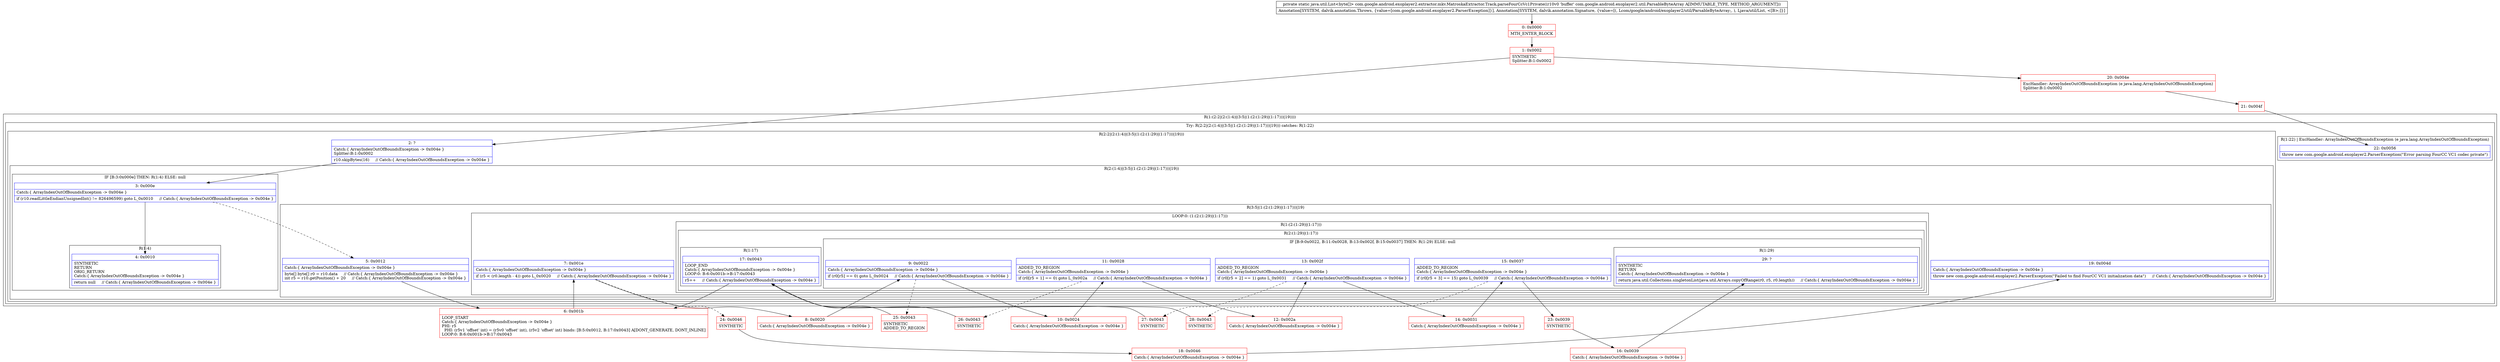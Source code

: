 digraph "CFG forcom.google.android.exoplayer2.extractor.mkv.MatroskaExtractor.Track.parseFourCcVc1Private(Lcom\/google\/android\/exoplayer2\/util\/ParsableByteArray;)Ljava\/util\/List;" {
subgraph cluster_Region_1624627940 {
label = "R(1:(2:2|(2:(1:4)|(3:5|(1:(2:(1:29)|(1:17)))|19))))";
node [shape=record,color=blue];
subgraph cluster_TryCatchRegion_1036518521 {
label = "Try: R(2:2|(2:(1:4)|(3:5|(1:(2:(1:29)|(1:17)))|19))) catches: R(1:22)";
node [shape=record,color=blue];
subgraph cluster_Region_327050117 {
label = "R(2:2|(2:(1:4)|(3:5|(1:(2:(1:29)|(1:17)))|19)))";
node [shape=record,color=blue];
Node_2 [shape=record,label="{2\:\ ?|Catch:\{ ArrayIndexOutOfBoundsException \-\> 0x004e \}\lSplitter:B:1:0x0002\l|r10.skipBytes(16)     \/\/ Catch:\{ ArrayIndexOutOfBoundsException \-\> 0x004e \}\l}"];
subgraph cluster_Region_980218919 {
label = "R(2:(1:4)|(3:5|(1:(2:(1:29)|(1:17)))|19))";
node [shape=record,color=blue];
subgraph cluster_IfRegion_1956645748 {
label = "IF [B:3:0x000e] THEN: R(1:4) ELSE: null";
node [shape=record,color=blue];
Node_3 [shape=record,label="{3\:\ 0x000e|Catch:\{ ArrayIndexOutOfBoundsException \-\> 0x004e \}\l|if (r10.readLittleEndianUnsignedInt() != 826496599) goto L_0x0010     \/\/ Catch:\{ ArrayIndexOutOfBoundsException \-\> 0x004e \}\l}"];
subgraph cluster_Region_154546773 {
label = "R(1:4)";
node [shape=record,color=blue];
Node_4 [shape=record,label="{4\:\ 0x0010|SYNTHETIC\lRETURN\lORIG_RETURN\lCatch:\{ ArrayIndexOutOfBoundsException \-\> 0x004e \}\l|return null     \/\/ Catch:\{ ArrayIndexOutOfBoundsException \-\> 0x004e \}\l}"];
}
}
subgraph cluster_Region_1964968881 {
label = "R(3:5|(1:(2:(1:29)|(1:17)))|19)";
node [shape=record,color=blue];
Node_5 [shape=record,label="{5\:\ 0x0012|Catch:\{ ArrayIndexOutOfBoundsException \-\> 0x004e \}\l|byte[] byte[] r0 = r10.data     \/\/ Catch:\{ ArrayIndexOutOfBoundsException \-\> 0x004e \}\lint r5 = r10.getPosition() + 20     \/\/ Catch:\{ ArrayIndexOutOfBoundsException \-\> 0x004e \}\l}"];
subgraph cluster_LoopRegion_712281596 {
label = "LOOP:0: (1:(2:(1:29)|(1:17)))";
node [shape=record,color=blue];
Node_7 [shape=record,label="{7\:\ 0x001e|Catch:\{ ArrayIndexOutOfBoundsException \-\> 0x004e \}\l|if (r5 \< (r0.length \- 4)) goto L_0x0020     \/\/ Catch:\{ ArrayIndexOutOfBoundsException \-\> 0x004e \}\l}"];
subgraph cluster_Region_1773406909 {
label = "R(1:(2:(1:29)|(1:17)))";
node [shape=record,color=blue];
subgraph cluster_Region_874776160 {
label = "R(2:(1:29)|(1:17))";
node [shape=record,color=blue];
subgraph cluster_IfRegion_1367561652 {
label = "IF [B:9:0x0022, B:11:0x0028, B:13:0x002f, B:15:0x0037] THEN: R(1:29) ELSE: null";
node [shape=record,color=blue];
Node_9 [shape=record,label="{9\:\ 0x0022|Catch:\{ ArrayIndexOutOfBoundsException \-\> 0x004e \}\l|if (r0[r5] == 0) goto L_0x0024     \/\/ Catch:\{ ArrayIndexOutOfBoundsException \-\> 0x004e \}\l}"];
Node_11 [shape=record,label="{11\:\ 0x0028|ADDED_TO_REGION\lCatch:\{ ArrayIndexOutOfBoundsException \-\> 0x004e \}\l|if (r0[r5 + 1] == 0) goto L_0x002a     \/\/ Catch:\{ ArrayIndexOutOfBoundsException \-\> 0x004e \}\l}"];
Node_13 [shape=record,label="{13\:\ 0x002f|ADDED_TO_REGION\lCatch:\{ ArrayIndexOutOfBoundsException \-\> 0x004e \}\l|if (r0[r5 + 2] == 1) goto L_0x0031     \/\/ Catch:\{ ArrayIndexOutOfBoundsException \-\> 0x004e \}\l}"];
Node_15 [shape=record,label="{15\:\ 0x0037|ADDED_TO_REGION\lCatch:\{ ArrayIndexOutOfBoundsException \-\> 0x004e \}\l|if (r0[r5 + 3] == 15) goto L_0x0039     \/\/ Catch:\{ ArrayIndexOutOfBoundsException \-\> 0x004e \}\l}"];
subgraph cluster_Region_630908656 {
label = "R(1:29)";
node [shape=record,color=blue];
Node_29 [shape=record,label="{29\:\ ?|SYNTHETIC\lRETURN\lCatch:\{ ArrayIndexOutOfBoundsException \-\> 0x004e \}\l|return java.util.Collections.singletonList(java.util.Arrays.copyOfRange(r0, r5, r0.length))     \/\/ Catch:\{ ArrayIndexOutOfBoundsException \-\> 0x004e \}\l}"];
}
}
subgraph cluster_Region_676672369 {
label = "R(1:17)";
node [shape=record,color=blue];
Node_17 [shape=record,label="{17\:\ 0x0043|LOOP_END\lCatch:\{ ArrayIndexOutOfBoundsException \-\> 0x004e \}\lLOOP:0: B:6:0x001b\-\>B:17:0x0043\l|r5++     \/\/ Catch:\{ ArrayIndexOutOfBoundsException \-\> 0x004e \}\l}"];
}
}
}
}
Node_19 [shape=record,label="{19\:\ 0x004d|Catch:\{ ArrayIndexOutOfBoundsException \-\> 0x004e \}\l|throw new com.google.android.exoplayer2.ParserException(\"Failed to find FourCC VC1 initialization data\")     \/\/ Catch:\{ ArrayIndexOutOfBoundsException \-\> 0x004e \}\l}"];
}
}
}
subgraph cluster_Region_1076580411 {
label = "R(1:22) | ExcHandler: ArrayIndexOutOfBoundsException (e java.lang.ArrayIndexOutOfBoundsException)\l";
node [shape=record,color=blue];
Node_22 [shape=record,label="{22\:\ 0x0056|throw new com.google.android.exoplayer2.ParserException(\"Error parsing FourCC VC1 codec private\")\l}"];
}
}
}
subgraph cluster_Region_1076580411 {
label = "R(1:22) | ExcHandler: ArrayIndexOutOfBoundsException (e java.lang.ArrayIndexOutOfBoundsException)\l";
node [shape=record,color=blue];
Node_22 [shape=record,label="{22\:\ 0x0056|throw new com.google.android.exoplayer2.ParserException(\"Error parsing FourCC VC1 codec private\")\l}"];
}
Node_0 [shape=record,color=red,label="{0\:\ 0x0000|MTH_ENTER_BLOCK\l}"];
Node_1 [shape=record,color=red,label="{1\:\ 0x0002|SYNTHETIC\lSplitter:B:1:0x0002\l}"];
Node_6 [shape=record,color=red,label="{6\:\ 0x001b|LOOP_START\lCatch:\{ ArrayIndexOutOfBoundsException \-\> 0x004e \}\lPHI: r5 \l  PHI: (r5v1 'offset' int) = (r5v0 'offset' int), (r5v2 'offset' int) binds: [B:5:0x0012, B:17:0x0043] A[DONT_GENERATE, DONT_INLINE]\lLOOP:0: B:6:0x001b\-\>B:17:0x0043\l}"];
Node_8 [shape=record,color=red,label="{8\:\ 0x0020|Catch:\{ ArrayIndexOutOfBoundsException \-\> 0x004e \}\l}"];
Node_10 [shape=record,color=red,label="{10\:\ 0x0024|Catch:\{ ArrayIndexOutOfBoundsException \-\> 0x004e \}\l}"];
Node_12 [shape=record,color=red,label="{12\:\ 0x002a|Catch:\{ ArrayIndexOutOfBoundsException \-\> 0x004e \}\l}"];
Node_14 [shape=record,color=red,label="{14\:\ 0x0031|Catch:\{ ArrayIndexOutOfBoundsException \-\> 0x004e \}\l}"];
Node_16 [shape=record,color=red,label="{16\:\ 0x0039|Catch:\{ ArrayIndexOutOfBoundsException \-\> 0x004e \}\l}"];
Node_18 [shape=record,color=red,label="{18\:\ 0x0046|Catch:\{ ArrayIndexOutOfBoundsException \-\> 0x004e \}\l}"];
Node_20 [shape=record,color=red,label="{20\:\ 0x004e|ExcHandler: ArrayIndexOutOfBoundsException (e java.lang.ArrayIndexOutOfBoundsException)\lSplitter:B:1:0x0002\l}"];
Node_21 [shape=record,color=red,label="{21\:\ 0x004f}"];
Node_23 [shape=record,color=red,label="{23\:\ 0x0039|SYNTHETIC\l}"];
Node_24 [shape=record,color=red,label="{24\:\ 0x0046|SYNTHETIC\l}"];
Node_25 [shape=record,color=red,label="{25\:\ 0x0043|SYNTHETIC\lADDED_TO_REGION\l}"];
Node_26 [shape=record,color=red,label="{26\:\ 0x0043|SYNTHETIC\l}"];
Node_27 [shape=record,color=red,label="{27\:\ 0x0043|SYNTHETIC\l}"];
Node_28 [shape=record,color=red,label="{28\:\ 0x0043|SYNTHETIC\l}"];
MethodNode[shape=record,label="{private static java.util.List\<byte[]\> com.google.android.exoplayer2.extractor.mkv.MatroskaExtractor.Track.parseFourCcVc1Private((r10v0 'buffer' com.google.android.exoplayer2.util.ParsableByteArray A[IMMUTABLE_TYPE, METHOD_ARGUMENT]))  | Annotation[SYSTEM, dalvik.annotation.Throws, \{value=[com.google.android.exoplayer2.ParserException]\}], Annotation[SYSTEM, dalvik.annotation.Signature, \{value=[(, Lcom\/google\/android\/exoplayer2\/util\/ParsableByteArray;, ), Ljava\/util\/List, \<[B\>;]\}]\l}"];
MethodNode -> Node_0;
Node_2 -> Node_3;
Node_3 -> Node_4;
Node_3 -> Node_5[style=dashed];
Node_5 -> Node_6;
Node_7 -> Node_8;
Node_7 -> Node_24[style=dashed];
Node_9 -> Node_10;
Node_9 -> Node_25[style=dashed];
Node_11 -> Node_12;
Node_11 -> Node_26[style=dashed];
Node_13 -> Node_14;
Node_13 -> Node_27[style=dashed];
Node_15 -> Node_23;
Node_15 -> Node_28[style=dashed];
Node_17 -> Node_6;
Node_0 -> Node_1;
Node_1 -> Node_2;
Node_1 -> Node_20;
Node_6 -> Node_7;
Node_8 -> Node_9;
Node_10 -> Node_11;
Node_12 -> Node_13;
Node_14 -> Node_15;
Node_16 -> Node_29;
Node_18 -> Node_19;
Node_20 -> Node_21;
Node_21 -> Node_22;
Node_23 -> Node_16;
Node_24 -> Node_18;
Node_25 -> Node_17;
Node_26 -> Node_17;
Node_27 -> Node_17;
Node_28 -> Node_17;
}

